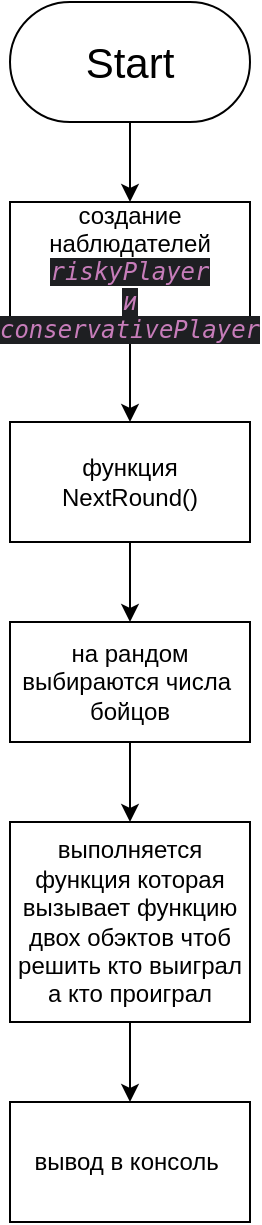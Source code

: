 <mxfile version="27.0.5">
  <diagram name="Страница — 1" id="fQyCKFw8Y4WLY3AgT-hV">
    <mxGraphModel dx="1426" dy="841" grid="1" gridSize="10" guides="1" tooltips="1" connect="1" arrows="1" fold="1" page="1" pageScale="1" pageWidth="1169" pageHeight="827" math="0" shadow="0">
      <root>
        <mxCell id="0" />
        <mxCell id="1" parent="0" />
        <mxCell id="nyQqMUB6JAvfm8kRex88-3" style="edgeStyle=orthogonalEdgeStyle;rounded=0;orthogonalLoop=1;jettySize=auto;html=1;exitX=0.5;exitY=1;exitDx=0;exitDy=0;entryX=0.5;entryY=0;entryDx=0;entryDy=0;" edge="1" parent="1" source="nyQqMUB6JAvfm8kRex88-1" target="nyQqMUB6JAvfm8kRex88-2">
          <mxGeometry relative="1" as="geometry">
            <mxPoint x="470" y="150" as="targetPoint" />
            <Array as="points" />
          </mxGeometry>
        </mxCell>
        <mxCell id="nyQqMUB6JAvfm8kRex88-1" value="Start" style="rounded=1;whiteSpace=wrap;html=1;arcSize=50;fontSize=21;" vertex="1" parent="1">
          <mxGeometry x="520" y="60" width="120" height="60" as="geometry" />
        </mxCell>
        <mxCell id="nyQqMUB6JAvfm8kRex88-10" style="edgeStyle=orthogonalEdgeStyle;rounded=0;orthogonalLoop=1;jettySize=auto;html=1;exitX=0.5;exitY=1;exitDx=0;exitDy=0;entryX=0.5;entryY=0;entryDx=0;entryDy=0;" edge="1" parent="1" source="nyQqMUB6JAvfm8kRex88-2" target="nyQqMUB6JAvfm8kRex88-7">
          <mxGeometry relative="1" as="geometry" />
        </mxCell>
        <mxCell id="nyQqMUB6JAvfm8kRex88-2" value="создание наблюдателей&lt;div&gt;&lt;span style=&quot;color: rgb(199, 125, 186); font-style: italic; font-family: &amp;quot;JetBrains Mono&amp;quot;, monospace; background-color: rgb(30, 31, 34);&quot;&gt;riskyPlayer&lt;br&gt;и&lt;br&gt;conservativePlayer&lt;/span&gt;&lt;/div&gt;" style="whiteSpace=wrap;html=1;" vertex="1" parent="1">
          <mxGeometry x="520" y="160" width="120" height="70" as="geometry" />
        </mxCell>
        <mxCell id="nyQqMUB6JAvfm8kRex88-13" value="" style="edgeStyle=orthogonalEdgeStyle;rounded=0;orthogonalLoop=1;jettySize=auto;html=1;" edge="1" parent="1" source="nyQqMUB6JAvfm8kRex88-7" target="nyQqMUB6JAvfm8kRex88-12">
          <mxGeometry relative="1" as="geometry" />
        </mxCell>
        <mxCell id="nyQqMUB6JAvfm8kRex88-7" value="функция NextRound()" style="whiteSpace=wrap;html=1;" vertex="1" parent="1">
          <mxGeometry x="520" y="270" width="120" height="60" as="geometry" />
        </mxCell>
        <mxCell id="nyQqMUB6JAvfm8kRex88-15" value="" style="edgeStyle=orthogonalEdgeStyle;rounded=0;orthogonalLoop=1;jettySize=auto;html=1;" edge="1" parent="1" source="nyQqMUB6JAvfm8kRex88-12" target="nyQqMUB6JAvfm8kRex88-14">
          <mxGeometry relative="1" as="geometry" />
        </mxCell>
        <mxCell id="nyQqMUB6JAvfm8kRex88-12" value="на рандом выбираются числа&amp;nbsp;&lt;br&gt;бойцов" style="whiteSpace=wrap;html=1;" vertex="1" parent="1">
          <mxGeometry x="520" y="370" width="120" height="60" as="geometry" />
        </mxCell>
        <mxCell id="nyQqMUB6JAvfm8kRex88-17" value="" style="edgeStyle=orthogonalEdgeStyle;rounded=0;orthogonalLoop=1;jettySize=auto;html=1;" edge="1" parent="1" source="nyQqMUB6JAvfm8kRex88-14" target="nyQqMUB6JAvfm8kRex88-16">
          <mxGeometry relative="1" as="geometry" />
        </mxCell>
        <mxCell id="nyQqMUB6JAvfm8kRex88-14" value="выполняется функция которая вызывает функцию двох обэктов чтоб решить кто выиграл а кто проиграл" style="whiteSpace=wrap;html=1;" vertex="1" parent="1">
          <mxGeometry x="520" y="470" width="120" height="100" as="geometry" />
        </mxCell>
        <mxCell id="nyQqMUB6JAvfm8kRex88-16" value="вывод в консоль&amp;nbsp;" style="whiteSpace=wrap;html=1;" vertex="1" parent="1">
          <mxGeometry x="520" y="610" width="120" height="60" as="geometry" />
        </mxCell>
      </root>
    </mxGraphModel>
  </diagram>
</mxfile>
